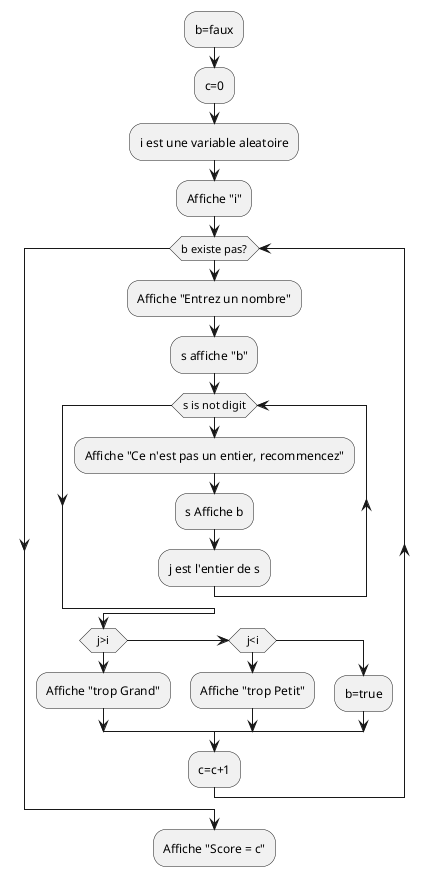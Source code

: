 @startuml

:b=faux;
:c=0;
:i est une variable aleatoire;
:Affiche "i";
while (b existe pas?) 
:Affiche "Entrez un nombre";
:s affiche "b";
while(s is not digit) 
:Affiche "Ce n'est pas un entier, recommencez";
:s Affiche b;
:j est l'entier de s;
endWhile
if (j>i)
:Affiche "trop Grand";
elseif (j<i)
:Affiche "trop Petit";
else
:b=true;
endif
:c=c+1;
endWhile
:Affiche "Score = c"; 
@enduml

